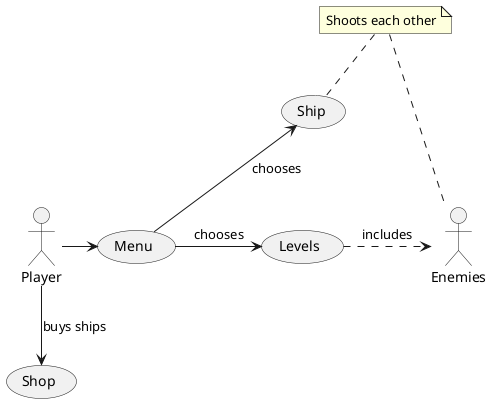 @startuml
'https://plantuml.com/use-case-diagram

:Player: as player
(Menu) as menu
(Levels) as lvls
player -> menu
menu->lvls : chooses
:Enemies: as enemies
(Ship) as ship
menu -up-> ship : chooses
note "Shoots each other" as shootnote
shootnote .. ship
shootnote .. enemies
(Shop) as shop
player -down-> shop : buys ships
lvls .> enemies : includes

@enduml